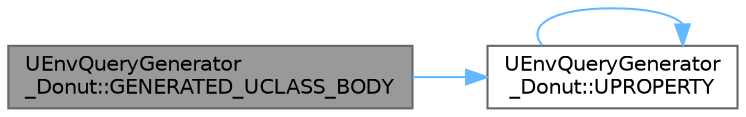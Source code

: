 digraph "UEnvQueryGenerator_Donut::GENERATED_UCLASS_BODY"
{
 // INTERACTIVE_SVG=YES
 // LATEX_PDF_SIZE
  bgcolor="transparent";
  edge [fontname=Helvetica,fontsize=10,labelfontname=Helvetica,labelfontsize=10];
  node [fontname=Helvetica,fontsize=10,shape=box,height=0.2,width=0.4];
  rankdir="LR";
  Node1 [id="Node000001",label="UEnvQueryGenerator\l_Donut::GENERATED_UCLASS_BODY",height=0.2,width=0.4,color="gray40", fillcolor="grey60", style="filled", fontcolor="black",tooltip="min distance between point and context"];
  Node1 -> Node2 [id="edge1_Node000001_Node000002",color="steelblue1",style="solid",tooltip=" "];
  Node2 [id="Node000002",label="UEnvQueryGenerator\l_Donut::UPROPERTY",height=0.2,width=0.4,color="grey40", fillcolor="white", style="filled",URL="$de/d49/classUEnvQueryGenerator__Donut.html#af87b4020a0e573d78d447cd426261c82",tooltip="max distance between point and context"];
  Node2 -> Node2 [id="edge2_Node000002_Node000002",color="steelblue1",style="solid",tooltip=" "];
}
